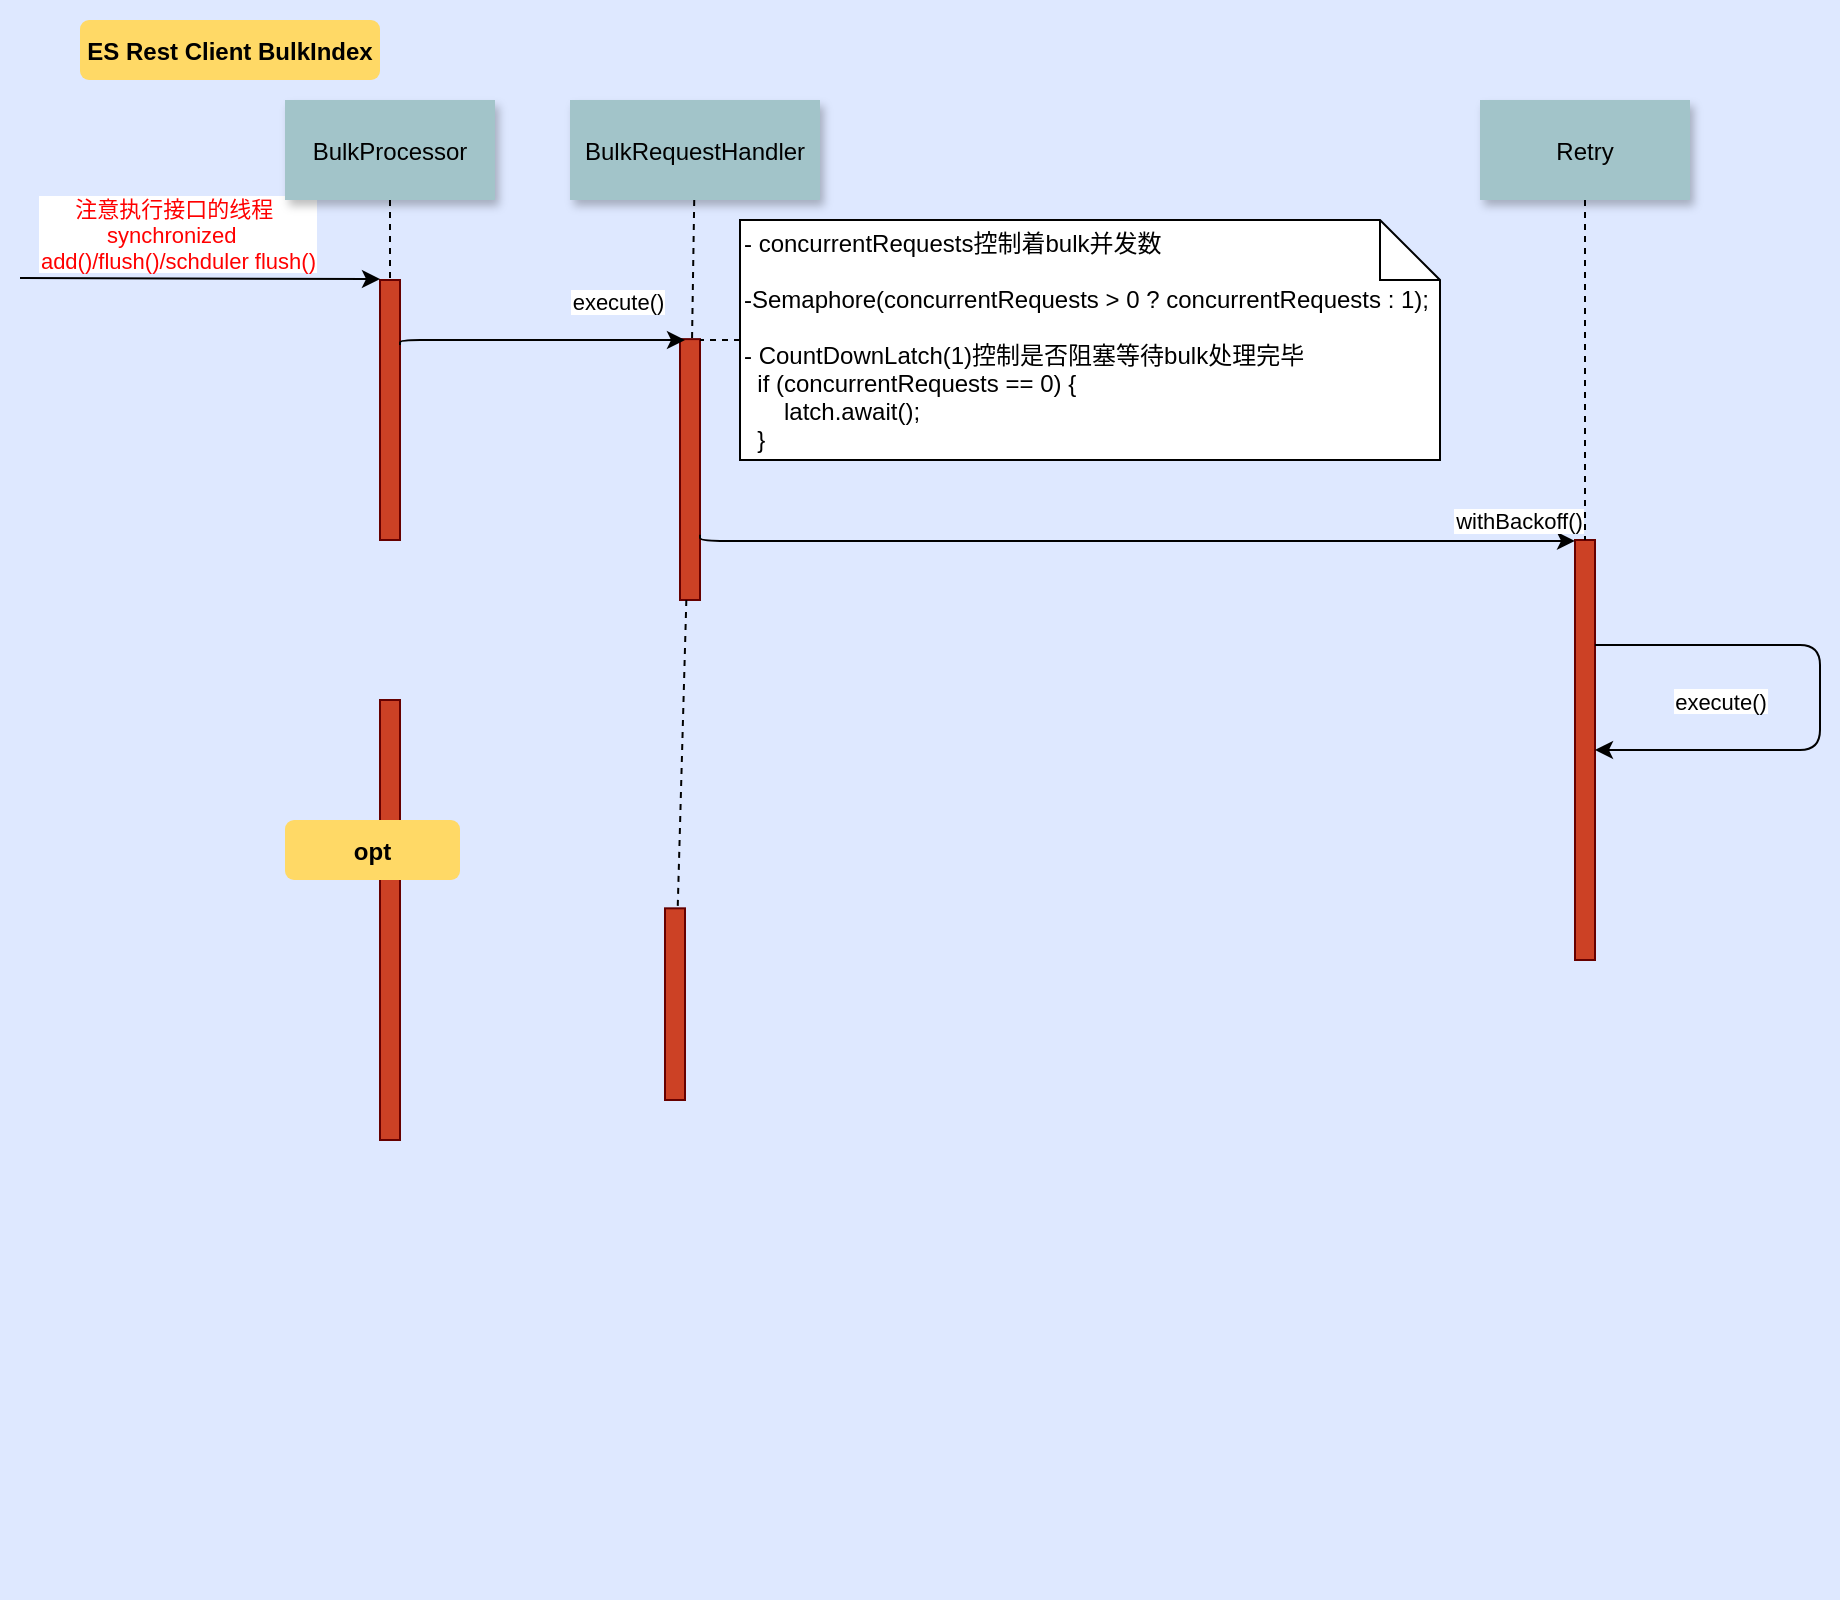 <mxfile version="14.2.6" type="github">
  <diagram name="Page-1" id="9361dd3d-8414-5efd-6122-117bd74ce7a7">
    <mxGraphModel dx="565" dy="588" grid="1" gridSize="10" guides="1" tooltips="1" connect="1" arrows="1" fold="1" page="0" pageScale="1.5" pageWidth="826" pageHeight="1169" background="#ffffff" math="0" shadow="0">
      <root>
        <mxCell id="0" />
        <mxCell id="1" parent="0" />
        <mxCell id="69" value="" style="fillColor=#DEE8FF;strokeColor=none" parent="1" vertex="1">
          <mxGeometry x="10" y="10" width="920" height="800" as="geometry" />
        </mxCell>
        <mxCell id="2" value="" style="fillColor=#CC4125;strokeColor=#660000" parent="1" vertex="1">
          <mxGeometry x="200" y="150" width="10" height="130" as="geometry" />
        </mxCell>
        <mxCell id="3" value="注意执行接口的线程       &#xa;synchronized             &#xa;add()/flush()/schduler flush()" style="edgeStyle=none;verticalLabelPosition=top;verticalAlign=bottom;labelPosition=left;align=right;fontColor=#FF0000;" parent="1" edge="1">
          <mxGeometry width="100" height="100" as="geometry">
            <mxPoint x="20" y="149" as="sourcePoint" />
            <mxPoint x="200" y="149.5" as="targetPoint" />
            <mxPoint x="60" as="offset" />
          </mxGeometry>
        </mxCell>
        <mxCell id="4" value="BulkProcessor" style="shadow=1;fillColor=#A2C4C9;strokeColor=none" parent="1" vertex="1">
          <mxGeometry x="152.5" y="60" width="105" height="50" as="geometry" />
        </mxCell>
        <mxCell id="6" value="" style="fillColor=#CC4125;strokeColor=#660000" parent="1" vertex="1">
          <mxGeometry x="350" y="179.56" width="10" height="130.44" as="geometry" />
        </mxCell>
        <mxCell id="7" value="BulkRequestHandler" style="shadow=1;fillColor=#A2C4C9;strokeColor=none" parent="1" vertex="1">
          <mxGeometry x="295" y="60" width="125" height="50" as="geometry" />
        </mxCell>
        <mxCell id="8" value="" style="edgeStyle=none;endArrow=none;dashed=1" parent="1" source="7" target="6" edge="1">
          <mxGeometry x="272.335" y="165" width="100" height="100" as="geometry">
            <mxPoint x="347.259" y="110" as="sourcePoint" />
            <mxPoint x="347.576" y="165" as="targetPoint" />
          </mxGeometry>
        </mxCell>
        <mxCell id="21" value="" style="fillColor=#CC4125;strokeColor=#660000" parent="1" vertex="1">
          <mxGeometry x="797.5" y="280" width="10" height="210" as="geometry" />
        </mxCell>
        <mxCell id="22" value="Retry" style="shadow=1;fillColor=#A2C4C9;strokeColor=none" parent="1" vertex="1">
          <mxGeometry x="750" y="60" width="105" height="50" as="geometry" />
        </mxCell>
        <mxCell id="23" value="" style="edgeStyle=none;endArrow=none;dashed=1" parent="1" source="22" target="21" edge="1">
          <mxGeometry x="614.488" y="175.0" width="100" height="100" as="geometry">
            <mxPoint x="674.653" y="110" as="sourcePoint" />
            <mxPoint x="674.653" y="260" as="targetPoint" />
          </mxGeometry>
        </mxCell>
        <mxCell id="33" value="" style="edgeStyle=elbowEdgeStyle;elbow=horizontal;endArrow=none;dashed=1" parent="1" source="4" target="2" edge="1">
          <mxGeometry x="230.0" y="310" width="100" height="100" as="geometry">
            <mxPoint x="230.0" y="410" as="sourcePoint" />
            <mxPoint x="330" y="310" as="targetPoint" />
          </mxGeometry>
        </mxCell>
        <mxCell id="40" value=" - concurrentRequests控制着bulk并发数&#xa;&#xa;-Semaphore(concurrentRequests &gt; 0 ? concurrentRequests : 1);&#xa;&#xa; - CountDownLatch(1)控制是否阻塞等待bulk处理完毕&#xa;  if (concurrentRequests == 0) {&#xa;      latch.await();&#xa;  }" style="shape=note;align=left" parent="1" vertex="1">
          <mxGeometry x="380" y="120" width="350" height="120" as="geometry" />
        </mxCell>
        <mxCell id="41" value="" style="edgeStyle=none;endArrow=none;dashed=1" parent="1" source="40" edge="1">
          <mxGeometry x="1030" y="180" width="100" height="100" as="geometry">
            <mxPoint x="1030" y="280" as="sourcePoint" />
            <mxPoint x="360" y="180" as="targetPoint" />
          </mxGeometry>
        </mxCell>
        <mxCell id="42" value="" style="fillColor=#CC4125;strokeColor=#660000" parent="1" vertex="1">
          <mxGeometry x="200" y="360" width="10" height="220" as="geometry" />
        </mxCell>
        <mxCell id="48" value="" style="fillColor=#CC4125;strokeColor=#660000" parent="1" vertex="1">
          <mxGeometry x="342.5" y="464.167" width="10" height="95.833" as="geometry" />
        </mxCell>
        <mxCell id="52" value="" style="edgeStyle=none;endArrow=none;dashed=1" parent="1" source="6" target="48" edge="1">
          <mxGeometry x="376.571" y="339.697" width="100" height="100" as="geometry">
            <mxPoint x="451.736" y="284.697" as="sourcePoint" />
            <mxPoint x="451.736" y="464.091" as="targetPoint" />
          </mxGeometry>
        </mxCell>
        <mxCell id="71" value="ES Rest Client BulkIndex" style="rounded=1;fontStyle=1;fillColor=#FFD966;strokeColor=none" parent="1" vertex="1">
          <mxGeometry x="50" y="20" width="150" height="30" as="geometry" />
        </mxCell>
        <mxCell id="72" value="opt" style="rounded=1;fontStyle=1;fillColor=#FFD966;strokeColor=none" parent="1" vertex="1">
          <mxGeometry x="152.5" y="420" width="87.5" height="30" as="geometry" />
        </mxCell>
        <mxCell id="MSCGjZI9HMd1GqQaS4Cn-92" value="execute()" style="edgeStyle=elbowEdgeStyle;elbow=vertical;verticalLabelPosition=top;verticalAlign=bottom;exitX=1;exitY=0.25;exitDx=0;exitDy=0;entryX=0.25;entryY=0;entryDx=0;entryDy=0;" edge="1" parent="1" source="2" target="6">
          <mxGeometry width="100" height="100" as="geometry">
            <mxPoint x="240.004" y="180.17" as="sourcePoint" />
            <mxPoint x="390.22" y="180.17" as="targetPoint" />
            <Array as="points">
              <mxPoint x="280" y="180" />
              <mxPoint x="310.22" y="180.17" />
            </Array>
            <mxPoint x="38" y="-11" as="offset" />
          </mxGeometry>
        </mxCell>
        <mxCell id="MSCGjZI9HMd1GqQaS4Cn-111" value="withBackoff()" style="edgeStyle=elbowEdgeStyle;elbow=vertical;verticalLabelPosition=top;verticalAlign=bottom;exitX=1;exitY=0.75;exitDx=0;exitDy=0;entryX=0;entryY=0;entryDx=0;entryDy=0;" edge="1" parent="1" source="6" target="21">
          <mxGeometry width="100" height="100" as="geometry">
            <mxPoint x="470" y="282.94" as="sourcePoint" />
            <mxPoint x="612.5" y="280.0" as="targetPoint" />
            <Array as="points">
              <mxPoint x="540" y="280.44" />
              <mxPoint x="570.22" y="280.61" />
            </Array>
            <mxPoint x="191" y="1" as="offset" />
          </mxGeometry>
        </mxCell>
        <mxCell id="MSCGjZI9HMd1GqQaS4Cn-112" value="execute()" style="edgeStyle=elbowEdgeStyle;elbow=vertical;verticalLabelPosition=top;verticalAlign=bottom;exitX=1;exitY=0.25;exitDx=0;exitDy=0;entryX=1;entryY=0.5;entryDx=0;entryDy=0;" edge="1" parent="1" source="21" target="21">
          <mxGeometry width="100" height="100" as="geometry">
            <mxPoint x="820" y="312.94" as="sourcePoint" />
            <mxPoint x="962.5" y="310.0" as="targetPoint" />
            <Array as="points">
              <mxPoint x="920" y="350" />
              <mxPoint x="920.22" y="310.61" />
            </Array>
            <mxPoint x="63" y="11" as="offset" />
          </mxGeometry>
        </mxCell>
      </root>
    </mxGraphModel>
  </diagram>
</mxfile>
